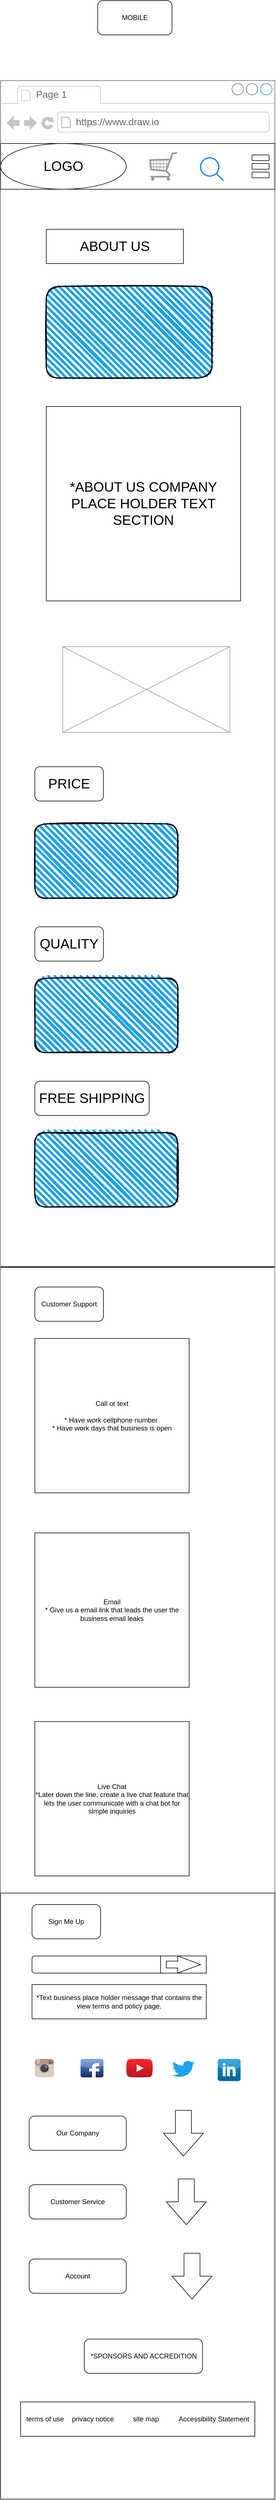 <mxfile>
    <diagram id="u0ZY0o6P-fnMu-s9cCzn" name="Page-1">
        <mxGraphModel dx="666" dy="779" grid="1" gridSize="10" guides="1" tooltips="1" connect="1" arrows="1" fold="1" page="1" pageScale="1" pageWidth="850" pageHeight="1100" math="0" shadow="0">
            <root>
                <mxCell id="0"/>
                <mxCell id="1" parent="0"/>
                <mxCell id="2" value="MOBILE" style="rounded=1;whiteSpace=wrap;html=1;" parent="1" vertex="1">
                    <mxGeometry x="320" y="370" width="130" height="60" as="geometry"/>
                </mxCell>
                <mxCell id="3" value="" style="strokeWidth=1;shadow=0;dashed=0;align=center;html=1;shape=mxgraph.mockup.containers.browserWindow;rSize=0;strokeColor=#666666;strokeColor2=#008cff;strokeColor3=#c4c4c4;mainText=,;recursiveResize=0;" parent="1" vertex="1">
                    <mxGeometry x="150" y="510" width="480" height="4230" as="geometry"/>
                </mxCell>
                <mxCell id="4" value="Page 1" style="strokeWidth=1;shadow=0;dashed=0;align=center;html=1;shape=mxgraph.mockup.containers.anchor;fontSize=17;fontColor=#666666;align=left;" parent="3" vertex="1">
                    <mxGeometry x="60" y="12" width="110" height="26" as="geometry"/>
                </mxCell>
                <mxCell id="5" value="https://www.draw.io" style="strokeWidth=1;shadow=0;dashed=0;align=center;html=1;shape=mxgraph.mockup.containers.anchor;rSize=0;fontSize=17;fontColor=#666666;align=left;" parent="3" vertex="1">
                    <mxGeometry x="130" y="60" width="250" height="26" as="geometry"/>
                </mxCell>
                <mxCell id="6" value="&lt;font style=&quot;font-size: 24px;&quot;&gt;ABOUT US&lt;/font&gt;" style="rounded=0;whiteSpace=wrap;html=1;" parent="3" vertex="1">
                    <mxGeometry x="80" y="260" width="240" height="60" as="geometry"/>
                </mxCell>
                <mxCell id="7" value="" style="rounded=1;whiteSpace=wrap;html=1;strokeWidth=2;fillWeight=4;hachureGap=8;hachureAngle=45;fillColor=#1ba1e2;sketch=1;fontSize=24;" parent="3" vertex="1">
                    <mxGeometry x="80" y="360" width="290" height="160" as="geometry"/>
                </mxCell>
                <mxCell id="8" value="" style="rounded=0;whiteSpace=wrap;html=1;fontSize=24;" parent="3" vertex="1">
                    <mxGeometry y="110" width="480" height="80" as="geometry"/>
                </mxCell>
                <mxCell id="9" value="" style="rounded=1;whiteSpace=wrap;html=1;fontSize=24;" parent="3" vertex="1">
                    <mxGeometry x="440" y="130" width="30" height="10" as="geometry"/>
                </mxCell>
                <mxCell id="10" value="" style="rounded=1;whiteSpace=wrap;html=1;fontSize=24;" parent="3" vertex="1">
                    <mxGeometry x="440" y="145" width="30" height="10" as="geometry"/>
                </mxCell>
                <mxCell id="11" value="" style="rounded=1;whiteSpace=wrap;html=1;fontSize=24;" parent="3" vertex="1">
                    <mxGeometry x="440" y="160" width="30" height="10" as="geometry"/>
                </mxCell>
                <mxCell id="12" value="LOGO" style="ellipse;whiteSpace=wrap;html=1;fontSize=24;" parent="3" vertex="1">
                    <mxGeometry y="110" width="220" height="80" as="geometry"/>
                </mxCell>
                <mxCell id="13" value="" style="verticalLabelPosition=bottom;shadow=0;dashed=0;align=center;html=1;verticalAlign=top;strokeWidth=1;shape=mxgraph.mockup.misc.shoppingCart;strokeColor=#999999;fontSize=24;" parent="3" vertex="1">
                    <mxGeometry x="260" y="125" width="50" height="50" as="geometry"/>
                </mxCell>
                <mxCell id="14" value="" style="html=1;verticalLabelPosition=bottom;align=center;labelBackgroundColor=#ffffff;verticalAlign=top;strokeWidth=2;strokeColor=#0080F0;shadow=0;dashed=0;shape=mxgraph.ios7.icons.looking_glass;fontSize=24;" parent="3" vertex="1">
                    <mxGeometry x="350" y="135" width="40" height="40" as="geometry"/>
                </mxCell>
                <mxCell id="15" value="*ABOUT US COMPANY PLACE HOLDER TEXT SECTION" style="whiteSpace=wrap;html=1;aspect=fixed;fontSize=24;" parent="3" vertex="1">
                    <mxGeometry x="80" y="570" width="340" height="340" as="geometry"/>
                </mxCell>
                <mxCell id="16" value="" style="verticalLabelPosition=bottom;shadow=0;dashed=0;align=center;html=1;verticalAlign=top;strokeWidth=1;shape=mxgraph.mockup.graphics.simpleIcon;strokeColor=#999999;fontSize=24;" parent="3" vertex="1">
                    <mxGeometry x="108.75" y="990" width="292.5" height="150" as="geometry"/>
                </mxCell>
                <mxCell id="17" value="PRICE" style="rounded=1;whiteSpace=wrap;html=1;fontSize=24;" parent="3" vertex="1">
                    <mxGeometry x="60" y="1200" width="120" height="60" as="geometry"/>
                </mxCell>
                <mxCell id="18" value="" style="rounded=1;whiteSpace=wrap;html=1;strokeWidth=2;fillWeight=4;hachureGap=8;hachureAngle=45;fillColor=#1ba1e2;sketch=1;fontSize=24;" parent="3" vertex="1">
                    <mxGeometry x="60" y="1300" width="250" height="130" as="geometry"/>
                </mxCell>
                <mxCell id="19" value="QUALITY" style="rounded=1;whiteSpace=wrap;html=1;fontSize=24;" parent="3" vertex="1">
                    <mxGeometry x="60" y="1480" width="120" height="60" as="geometry"/>
                </mxCell>
                <mxCell id="20" value="" style="rounded=1;whiteSpace=wrap;html=1;strokeWidth=2;fillWeight=4;hachureGap=8;hachureAngle=45;fillColor=#1ba1e2;sketch=1;fontSize=24;" parent="3" vertex="1">
                    <mxGeometry x="60" y="1570" width="250" height="130" as="geometry"/>
                </mxCell>
                <mxCell id="21" value="FREE SHIPPING" style="rounded=1;whiteSpace=wrap;html=1;fontSize=24;" parent="3" vertex="1">
                    <mxGeometry x="60" y="1750" width="200" height="60" as="geometry"/>
                </mxCell>
                <mxCell id="22" value="" style="rounded=1;whiteSpace=wrap;html=1;strokeWidth=2;fillWeight=4;hachureGap=8;hachureAngle=45;fillColor=#1ba1e2;sketch=1;fontSize=24;" parent="3" vertex="1">
                    <mxGeometry x="60" y="1840" width="250" height="130" as="geometry"/>
                </mxCell>
                <mxCell id="23" value="" style="line;strokeWidth=2;html=1;" vertex="1" parent="3">
                    <mxGeometry y="2070" width="480" height="10" as="geometry"/>
                </mxCell>
                <mxCell id="24" value="Customer Support" style="rounded=1;whiteSpace=wrap;html=1;" vertex="1" parent="3">
                    <mxGeometry x="60" y="2110" width="120" height="60" as="geometry"/>
                </mxCell>
                <mxCell id="25" value="Call or text&lt;br&gt;&lt;br&gt;* Have work cellphone number&amp;nbsp;&lt;br&gt;* Have work days that business is open" style="whiteSpace=wrap;html=1;aspect=fixed;" vertex="1" parent="3">
                    <mxGeometry x="60" y="2200" width="270" height="270" as="geometry"/>
                </mxCell>
                <mxCell id="26" value="Email&lt;br&gt;* Give us a email link that leads the user the business email leaks" style="whiteSpace=wrap;html=1;aspect=fixed;" vertex="1" parent="3">
                    <mxGeometry x="60" y="2540" width="270" height="270" as="geometry"/>
                </mxCell>
                <mxCell id="27" value="Live Chat&lt;br&gt;*Later down the line, create a live chat feature that lets the user communicate with a chat bot for simple inquiries" style="whiteSpace=wrap;html=1;aspect=fixed;" vertex="1" parent="3">
                    <mxGeometry x="60" y="2870" width="270" height="270" as="geometry"/>
                </mxCell>
                <mxCell id="28" value="" style="rounded=0;whiteSpace=wrap;html=1;" vertex="1" parent="3">
                    <mxGeometry y="3170" width="480" height="1060" as="geometry"/>
                </mxCell>
                <mxCell id="29" value="Sign Me Up" style="rounded=1;whiteSpace=wrap;html=1;" vertex="1" parent="3">
                    <mxGeometry x="55" y="3190" width="120" height="60" as="geometry"/>
                </mxCell>
                <mxCell id="30" value="" style="rounded=1;whiteSpace=wrap;html=1;" vertex="1" parent="3">
                    <mxGeometry x="55" y="3280" width="305" height="30" as="geometry"/>
                </mxCell>
                <mxCell id="31" value="" style="rounded=0;whiteSpace=wrap;html=1;" vertex="1" parent="3">
                    <mxGeometry x="280" y="3280" width="80" height="30" as="geometry"/>
                </mxCell>
                <mxCell id="32" value="" style="html=1;shadow=0;dashed=0;align=center;verticalAlign=middle;shape=mxgraph.arrows2.arrow;dy=0.6;dx=40;notch=0;" vertex="1" parent="3">
                    <mxGeometry x="290" y="3280" width="60" height="30" as="geometry"/>
                </mxCell>
                <mxCell id="34" value="*Text business place holder message that contains the view terms and policy page." style="rounded=0;whiteSpace=wrap;html=1;" vertex="1" parent="3">
                    <mxGeometry x="55" y="3330" width="305" height="60" as="geometry"/>
                </mxCell>
                <mxCell id="35" value="" style="dashed=0;outlineConnect=0;html=1;align=center;labelPosition=center;verticalLabelPosition=bottom;verticalAlign=top;shape=mxgraph.weblogos.instagram;fillColor=#6FC0E4;gradientColor=#1E305B" vertex="1" parent="3">
                    <mxGeometry x="60" y="3460" width="33.45" height="32.2" as="geometry"/>
                </mxCell>
                <mxCell id="36" value="" style="dashed=0;outlineConnect=0;html=1;align=center;labelPosition=center;verticalLabelPosition=bottom;verticalAlign=top;shape=mxgraph.webicons.facebook;fillColor=#6294E4;gradientColor=#1A2665" vertex="1" parent="3">
                    <mxGeometry x="140" y="3460" width="40" height="32.4" as="geometry"/>
                </mxCell>
                <mxCell id="37" value="" style="dashed=0;outlineConnect=0;html=1;align=center;labelPosition=center;verticalLabelPosition=bottom;verticalAlign=top;shape=mxgraph.weblogos.youtube_2;fillColor=#FF2626;gradientColor=#B5171F" vertex="1" parent="3">
                    <mxGeometry x="220" y="3460" width="46.4" height="32.6" as="geometry"/>
                </mxCell>
                <mxCell id="38" value="" style="dashed=0;outlineConnect=0;html=1;align=center;labelPosition=center;verticalLabelPosition=bottom;verticalAlign=top;shape=mxgraph.weblogos.twitter;fillColor=#1DA1F2;strokeColor=none" vertex="1" parent="3">
                    <mxGeometry x="300" y="3462.6" width="40" height="30" as="geometry"/>
                </mxCell>
                <mxCell id="39" value="" style="dashed=0;outlineConnect=0;html=1;align=center;labelPosition=center;verticalLabelPosition=bottom;verticalAlign=top;shape=mxgraph.webicons.linkedin;fillColor=#0095DB;gradientColor=#006391" vertex="1" parent="3">
                    <mxGeometry x="380" y="3460" width="40" height="38.8" as="geometry"/>
                </mxCell>
                <mxCell id="40" value="Our Company" style="rounded=1;whiteSpace=wrap;html=1;" vertex="1" parent="3">
                    <mxGeometry x="50" y="3560" width="170" height="60" as="geometry"/>
                </mxCell>
                <mxCell id="41" value="" style="html=1;shadow=0;dashed=0;align=center;verticalAlign=middle;shape=mxgraph.arrows2.arrow;dy=0.6;dx=40;direction=south;notch=0;" vertex="1" parent="3">
                    <mxGeometry x="285" y="3550" width="70" height="80" as="geometry"/>
                </mxCell>
                <mxCell id="42" value="Customer Service" style="rounded=1;whiteSpace=wrap;html=1;" vertex="1" parent="3">
                    <mxGeometry x="50" y="3680" width="170" height="60" as="geometry"/>
                </mxCell>
                <mxCell id="43" value="" style="html=1;shadow=0;dashed=0;align=center;verticalAlign=middle;shape=mxgraph.arrows2.arrow;dy=0.6;dx=40;direction=south;notch=0;" vertex="1" parent="3">
                    <mxGeometry x="290" y="3670" width="70" height="80" as="geometry"/>
                </mxCell>
                <mxCell id="44" value="Account" style="rounded=1;whiteSpace=wrap;html=1;" vertex="1" parent="3">
                    <mxGeometry x="50" y="3810" width="170" height="60" as="geometry"/>
                </mxCell>
                <mxCell id="45" value="" style="html=1;shadow=0;dashed=0;align=center;verticalAlign=middle;shape=mxgraph.arrows2.arrow;dy=0.6;dx=40;direction=south;notch=0;" vertex="1" parent="3">
                    <mxGeometry x="300" y="3800" width="70" height="80" as="geometry"/>
                </mxCell>
                <mxCell id="46" value="*SPONSORS AND ACCREDITION" style="rounded=1;whiteSpace=wrap;html=1;" vertex="1" parent="3">
                    <mxGeometry x="146.6" y="3950" width="206.8" height="60" as="geometry"/>
                </mxCell>
                <mxCell id="47" value="terms of use&lt;span style=&quot;white-space: pre;&quot;&gt;&#9;&lt;/span&gt;privacy notice&lt;span style=&quot;white-space: pre;&quot;&gt;&#9;&lt;/span&gt;&lt;span style=&quot;white-space: pre;&quot;&gt;&#9;&lt;/span&gt;site map&lt;span style=&quot;white-space: pre;&quot;&gt;&#9;&lt;/span&gt;&lt;span style=&quot;white-space: pre;&quot;&gt;&#9;&lt;/span&gt;Accessibility Statement" style="rounded=0;whiteSpace=wrap;html=1;" vertex="1" parent="3">
                    <mxGeometry x="35" y="4060" width="410" height="60" as="geometry"/>
                </mxCell>
            </root>
        </mxGraphModel>
    </diagram>
</mxfile>